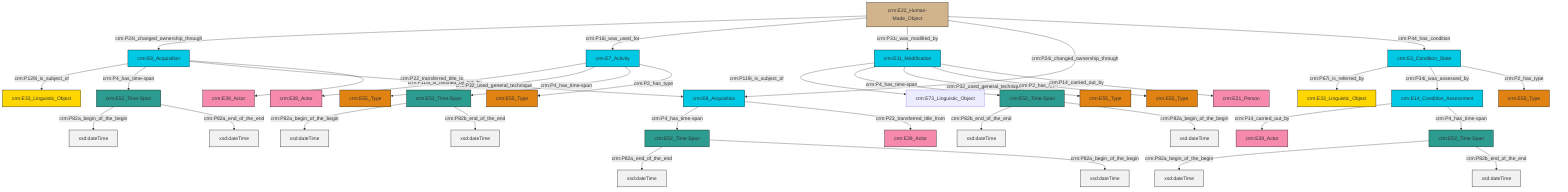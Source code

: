 graph TD
classDef Literal fill:#f2f2f2,stroke:#000000;
classDef CRM_Entity fill:#FFFFFF,stroke:#000000;
classDef Temporal_Entity fill:#00C9E6, stroke:#000000;
classDef Type fill:#E18312, stroke:#000000;
classDef Time-Span fill:#2C9C91, stroke:#000000;
classDef Appellation fill:#FFEB7F, stroke:#000000;
classDef Place fill:#008836, stroke:#000000;
classDef Persistent_Item fill:#B266B2, stroke:#000000;
classDef Conceptual_Object fill:#FFD700, stroke:#000000;
classDef Physical_Thing fill:#D2B48C, stroke:#000000;
classDef Actor fill:#f58aad, stroke:#000000;
classDef PC_Classes fill:#4ce600, stroke:#000000;
classDef Multi fill:#cccccc,stroke:#000000;

0["crm:E11_Modification"]:::Temporal_Entity -->|crm:P119i_is_subject_of| 1["crm:E73_Linguistic_Object"]:::Default
2["crm:E7_Activity"]:::Temporal_Entity -->|crm:P14_carried_out_by| 3["crm:E39_Actor"]:::Actor
4["crm:E3_Condition_State"]:::Temporal_Entity -->|crm:P67i_is_referred_by| 5["crm:E33_Linguistic_Object"]:::Conceptual_Object
6["crm:E8_Acquisition"]:::Temporal_Entity -->|crm:P129i_is_subject_of| 8["crm:E33_Linguistic_Object"]:::Conceptual_Object
10["crm:E52_Time-Span"]:::Time-Span -->|crm:P82b_end_of_the_end| 11[xsd:dateTime]:::Literal
12["crm:E8_Acquisition"]:::Temporal_Entity -->|crm:P4_has_time-span| 13["crm:E52_Time-Span"]:::Time-Span
10["crm:E52_Time-Span"]:::Time-Span -->|crm:P82a_begin_of_the_begin| 14[xsd:dateTime]:::Literal
15["crm:E52_Time-Span"]:::Time-Span -->|crm:P82a_begin_of_the_begin| 16[xsd:dateTime]:::Literal
4["crm:E3_Condition_State"]:::Temporal_Entity -->|crm:P34i_was_assessed_by| 19["crm:E14_Condition_Assessment"]:::Temporal_Entity
19["crm:E14_Condition_Assessment"]:::Temporal_Entity -->|crm:P14_carried_out_by| 21["crm:E39_Actor"]:::Actor
22["crm:E22_Human-Made_Object"]:::Physical_Thing -->|crm:P24i_changed_ownership_through| 6["crm:E8_Acquisition"]:::Temporal_Entity
2["crm:E7_Activity"]:::Temporal_Entity -->|crm:P32_used_general_technique| 23["crm:E55_Type"]:::Type
22["crm:E22_Human-Made_Object"]:::Physical_Thing -->|crm:P16i_was_used_for| 2["crm:E7_Activity"]:::Temporal_Entity
22["crm:E22_Human-Made_Object"]:::Physical_Thing -->|crm:P31i_was_modified_by| 0["crm:E11_Modification"]:::Temporal_Entity
15["crm:E52_Time-Span"]:::Time-Span -->|crm:P82b_end_of_the_end| 30[xsd:dateTime]:::Literal
2["crm:E7_Activity"]:::Temporal_Entity -->|crm:P4_has_time-span| 34["crm:E52_Time-Span"]:::Time-Span
22["crm:E22_Human-Made_Object"]:::Physical_Thing -->|crm:P24i_changed_ownership_through| 12["crm:E8_Acquisition"]:::Temporal_Entity
34["crm:E52_Time-Span"]:::Time-Span -->|crm:P82a_begin_of_the_begin| 36[xsd:dateTime]:::Literal
17["crm:E52_Time-Span"]:::Time-Span -->|crm:P82a_begin_of_the_begin| 37[xsd:dateTime]:::Literal
22["crm:E22_Human-Made_Object"]:::Physical_Thing -->|crm:P44_has_condition| 4["crm:E3_Condition_State"]:::Temporal_Entity
0["crm:E11_Modification"]:::Temporal_Entity -->|crm:P4_has_time-span| 10["crm:E52_Time-Span"]:::Time-Span
6["crm:E8_Acquisition"]:::Temporal_Entity -->|crm:P4_has_time-span| 17["crm:E52_Time-Span"]:::Time-Span
12["crm:E8_Acquisition"]:::Temporal_Entity -->|crm:P23_transferred_title_from| 41["crm:E39_Actor"]:::Actor
0["crm:E11_Modification"]:::Temporal_Entity -->|crm:P32_used_general_technique| 31["crm:E55_Type"]:::Type
13["crm:E52_Time-Span"]:::Time-Span -->|crm:P82a_end_of_the_end| 42[xsd:dateTime]:::Literal
17["crm:E52_Time-Span"]:::Time-Span -->|crm:P82a_end_of_the_end| 43[xsd:dateTime]:::Literal
0["crm:E11_Modification"]:::Temporal_Entity -->|crm:P2_has_type| 28["crm:E55_Type"]:::Type
6["crm:E8_Acquisition"]:::Temporal_Entity -->|crm:P115i_is_finished_by| 12["crm:E8_Acquisition"]:::Temporal_Entity
6["crm:E8_Acquisition"]:::Temporal_Entity -->|crm:P22_transferred_title_to| 49["crm:E39_Actor"]:::Actor
34["crm:E52_Time-Span"]:::Time-Span -->|crm:P82b_end_of_the_end| 52[xsd:dateTime]:::Literal
13["crm:E52_Time-Span"]:::Time-Span -->|crm:P82a_begin_of_the_begin| 53[xsd:dateTime]:::Literal
19["crm:E14_Condition_Assessment"]:::Temporal_Entity -->|crm:P4_has_time-span| 15["crm:E52_Time-Span"]:::Time-Span
2["crm:E7_Activity"]:::Temporal_Entity -->|crm:P2_has_type| 47["crm:E55_Type"]:::Type
0["crm:E11_Modification"]:::Temporal_Entity -->|crm:P14_carried_out_by| 39["crm:E21_Person"]:::Actor
4["crm:E3_Condition_State"]:::Temporal_Entity -->|crm:P2_has_type| 45["crm:E55_Type"]:::Type